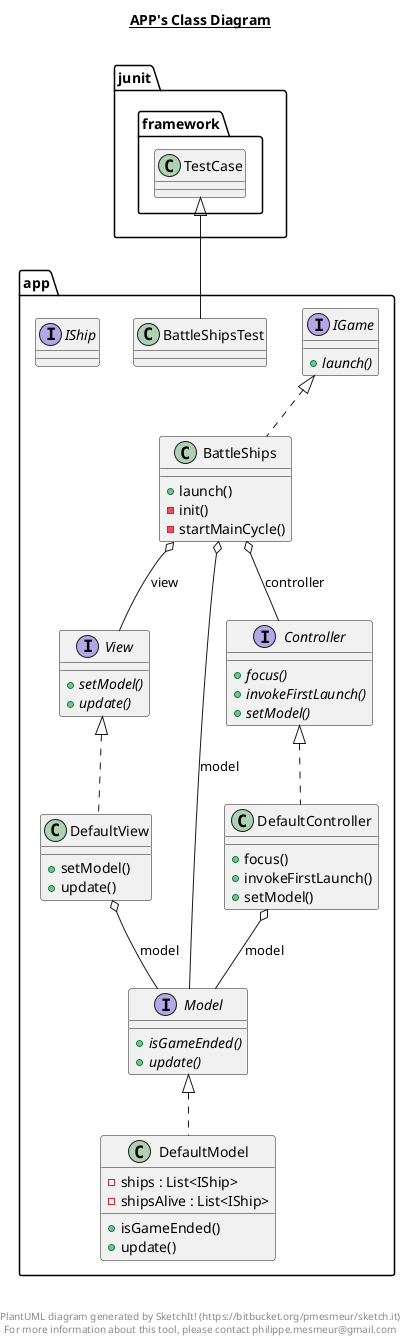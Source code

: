@startuml

title __APP's Class Diagram__\n

      class app.BattleShips {
          + launch()
          - init()
          - startMainCycle()
      }




      class app.BattleShipsTest {

  }


      interface app.Controller {
          {abstract} + focus()
          {abstract} + invokeFirstLaunch()
          {abstract} + setModel()

  }


      class app.DefaultController {
          + focus()
          + invokeFirstLaunch()
          + setModel()
  }


      class app.DefaultModel {
          - ships : List<IShip>
          - shipsAlive : List<IShip>
          + isGameEnded()
          + update()
  }


      class app.DefaultView {
          + setModel()
          + update()
  }


      interface app.IGame {
          {abstract} + launch()

  }


      interface app.IShip {
  }

      interface app.Model {
          {abstract} + isGameEnded()
          {abstract} + update()
  }



      interface app.View {
          {abstract} + setModel()
          {abstract} + update()

  }


  app.BattleShips .up.|> app.IGame
  app.BattleShips o-- app.Controller : controller
  app.BattleShips o-- app.Model : model
  app.BattleShips o-- app.View : view
  app.BattleShipsTest -up-|> junit.framework.TestCase
  app.DefaultController .up.|> app.Controller
  app.DefaultController o-- app.Model : model
  app.DefaultModel .up.|> app.Model
  app.DefaultView .up.|> app.View
  app.DefaultView o-- app.Model : model


right footer


PlantUML diagram generated by SketchIt! (https://bitbucket.org/pmesmeur/sketch.it)
For more information about this tool, please contact philippe.mesmeur@gmail.com
endfooter

@enduml
